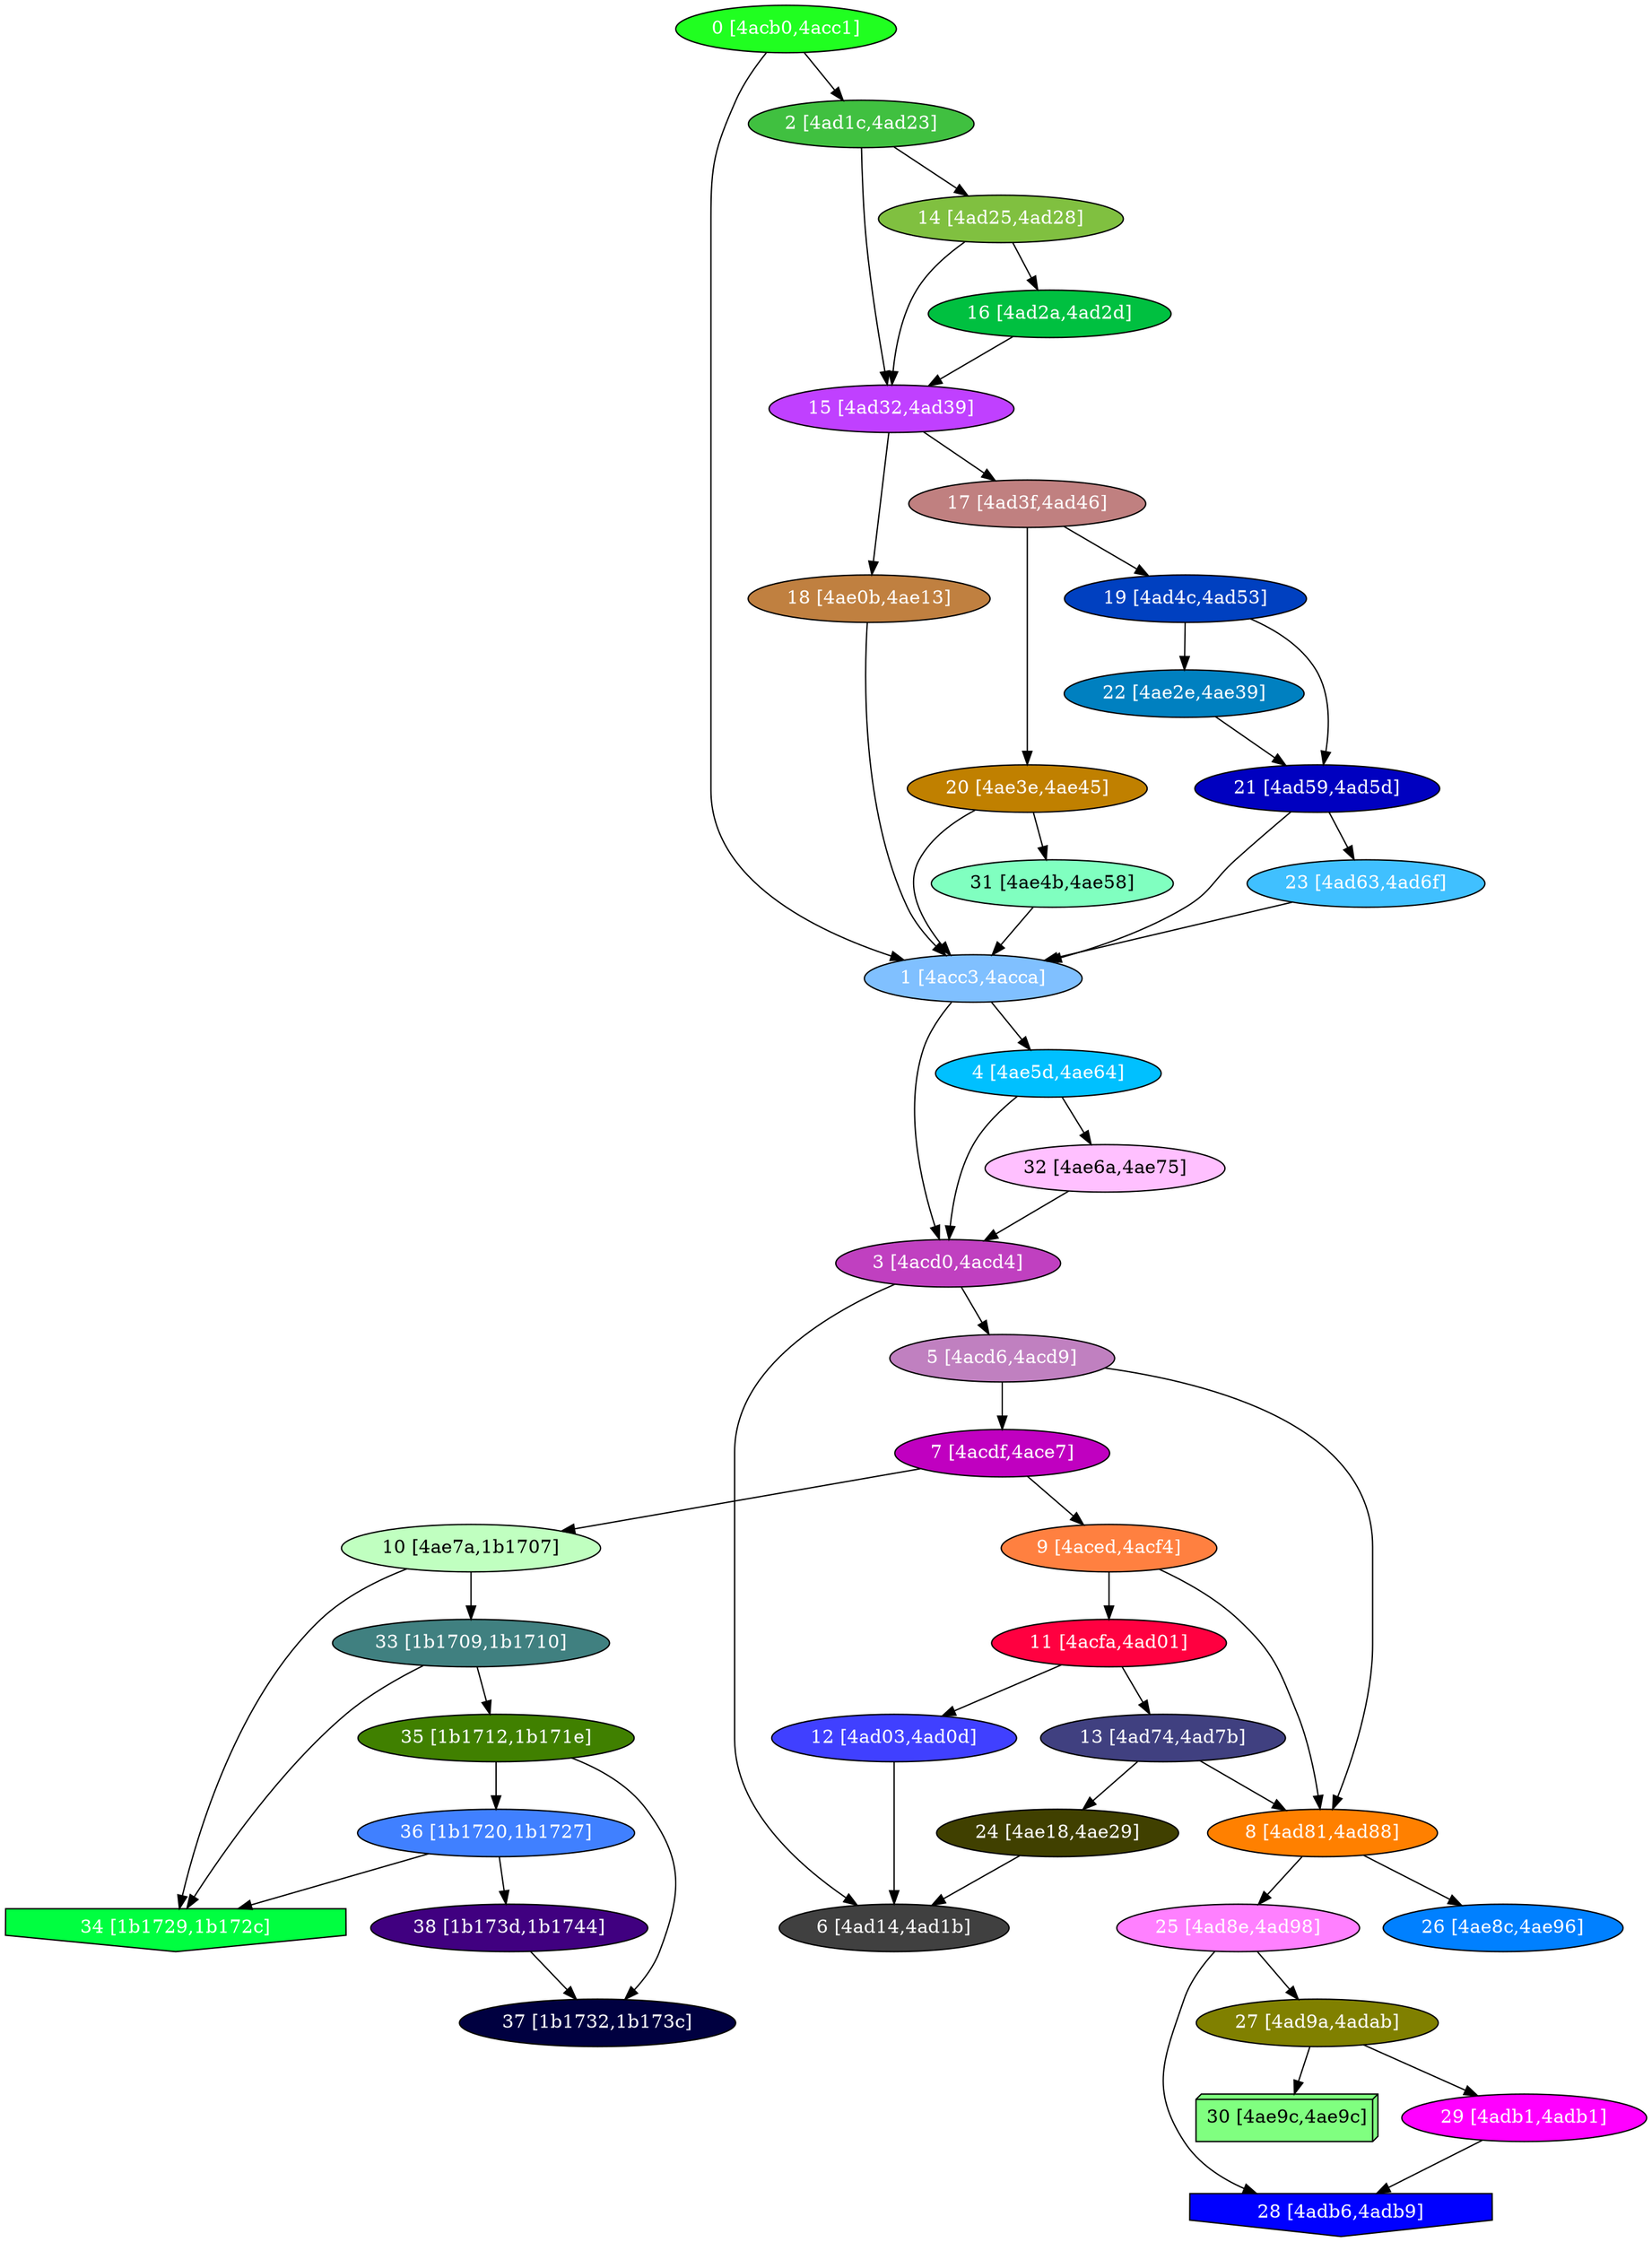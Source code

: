 diGraph libnss3{
	libnss3_0  [style=filled fillcolor="#20FF20" fontcolor="#ffffff" shape=oval label="0 [4acb0,4acc1]"]
	libnss3_1  [style=filled fillcolor="#80C0FF" fontcolor="#ffffff" shape=oval label="1 [4acc3,4acca]"]
	libnss3_2  [style=filled fillcolor="#40C040" fontcolor="#ffffff" shape=oval label="2 [4ad1c,4ad23]"]
	libnss3_3  [style=filled fillcolor="#C040C0" fontcolor="#ffffff" shape=oval label="3 [4acd0,4acd4]"]
	libnss3_4  [style=filled fillcolor="#00C0FF" fontcolor="#ffffff" shape=oval label="4 [4ae5d,4ae64]"]
	libnss3_5  [style=filled fillcolor="#C080C0" fontcolor="#ffffff" shape=oval label="5 [4acd6,4acd9]"]
	libnss3_6  [style=filled fillcolor="#404040" fontcolor="#ffffff" shape=oval label="6 [4ad14,4ad1b]"]
	libnss3_7  [style=filled fillcolor="#C000C0" fontcolor="#ffffff" shape=oval label="7 [4acdf,4ace7]"]
	libnss3_8  [style=filled fillcolor="#FF8000" fontcolor="#ffffff" shape=oval label="8 [4ad81,4ad88]"]
	libnss3_9  [style=filled fillcolor="#FF8040" fontcolor="#ffffff" shape=oval label="9 [4aced,4acf4]"]
	libnss3_a  [style=filled fillcolor="#C0FFC0" fontcolor="#000000" shape=oval label="10 [4ae7a,1b1707]"]
	libnss3_b  [style=filled fillcolor="#FF0040" fontcolor="#ffffff" shape=oval label="11 [4acfa,4ad01]"]
	libnss3_c  [style=filled fillcolor="#4040FF" fontcolor="#ffffff" shape=oval label="12 [4ad03,4ad0d]"]
	libnss3_d  [style=filled fillcolor="#404080" fontcolor="#ffffff" shape=oval label="13 [4ad74,4ad7b]"]
	libnss3_e  [style=filled fillcolor="#80C040" fontcolor="#ffffff" shape=oval label="14 [4ad25,4ad28]"]
	libnss3_f  [style=filled fillcolor="#C040FF" fontcolor="#ffffff" shape=oval label="15 [4ad32,4ad39]"]
	libnss3_10  [style=filled fillcolor="#00C040" fontcolor="#ffffff" shape=oval label="16 [4ad2a,4ad2d]"]
	libnss3_11  [style=filled fillcolor="#C08080" fontcolor="#ffffff" shape=oval label="17 [4ad3f,4ad46]"]
	libnss3_12  [style=filled fillcolor="#C08040" fontcolor="#ffffff" shape=oval label="18 [4ae0b,4ae13]"]
	libnss3_13  [style=filled fillcolor="#0040C0" fontcolor="#ffffff" shape=oval label="19 [4ad4c,4ad53]"]
	libnss3_14  [style=filled fillcolor="#C08000" fontcolor="#ffffff" shape=oval label="20 [4ae3e,4ae45]"]
	libnss3_15  [style=filled fillcolor="#0000C0" fontcolor="#ffffff" shape=oval label="21 [4ad59,4ad5d]"]
	libnss3_16  [style=filled fillcolor="#0080C0" fontcolor="#ffffff" shape=oval label="22 [4ae2e,4ae39]"]
	libnss3_17  [style=filled fillcolor="#40C0FF" fontcolor="#ffffff" shape=oval label="23 [4ad63,4ad6f]"]
	libnss3_18  [style=filled fillcolor="#404000" fontcolor="#ffffff" shape=oval label="24 [4ae18,4ae29]"]
	libnss3_19  [style=filled fillcolor="#FF80FF" fontcolor="#ffffff" shape=oval label="25 [4ad8e,4ad98]"]
	libnss3_1a  [style=filled fillcolor="#0080FF" fontcolor="#ffffff" shape=oval label="26 [4ae8c,4ae96]"]
	libnss3_1b  [style=filled fillcolor="#808000" fontcolor="#ffffff" shape=oval label="27 [4ad9a,4adab]"]
	libnss3_1c  [style=filled fillcolor="#0000FF" fontcolor="#ffffff" shape=invhouse label="28 [4adb6,4adb9]"]
	libnss3_1d  [style=filled fillcolor="#FF00FF" fontcolor="#ffffff" shape=oval label="29 [4adb1,4adb1]"]
	libnss3_1e  [style=filled fillcolor="#80FF80" fontcolor="#000000" shape=box3d label="30 [4ae9c,4ae9c]"]
	libnss3_1f  [style=filled fillcolor="#80FFC0" fontcolor="#000000" shape=oval label="31 [4ae4b,4ae58]"]
	libnss3_20  [style=filled fillcolor="#FFC0FF" fontcolor="#000000" shape=oval label="32 [4ae6a,4ae75]"]
	libnss3_21  [style=filled fillcolor="#408080" fontcolor="#ffffff" shape=oval label="33 [1b1709,1b1710]"]
	libnss3_22  [style=filled fillcolor="#00FF40" fontcolor="#ffffff" shape=invhouse label="34 [1b1729,1b172c]"]
	libnss3_23  [style=filled fillcolor="#408000" fontcolor="#ffffff" shape=oval label="35 [1b1712,1b171e]"]
	libnss3_24  [style=filled fillcolor="#4080FF" fontcolor="#ffffff" shape=oval label="36 [1b1720,1b1727]"]
	libnss3_25  [style=filled fillcolor="#000040" fontcolor="#ffffff" shape=oval label="37 [1b1732,1b173c]"]
	libnss3_26  [style=filled fillcolor="#400080" fontcolor="#ffffff" shape=oval label="38 [1b173d,1b1744]"]

	libnss3_0 -> libnss3_1
	libnss3_0 -> libnss3_2
	libnss3_1 -> libnss3_3
	libnss3_1 -> libnss3_4
	libnss3_2 -> libnss3_e
	libnss3_2 -> libnss3_f
	libnss3_3 -> libnss3_5
	libnss3_3 -> libnss3_6
	libnss3_4 -> libnss3_3
	libnss3_4 -> libnss3_20
	libnss3_5 -> libnss3_7
	libnss3_5 -> libnss3_8
	libnss3_7 -> libnss3_9
	libnss3_7 -> libnss3_a
	libnss3_8 -> libnss3_19
	libnss3_8 -> libnss3_1a
	libnss3_9 -> libnss3_8
	libnss3_9 -> libnss3_b
	libnss3_a -> libnss3_21
	libnss3_a -> libnss3_22
	libnss3_b -> libnss3_c
	libnss3_b -> libnss3_d
	libnss3_c -> libnss3_6
	libnss3_d -> libnss3_8
	libnss3_d -> libnss3_18
	libnss3_e -> libnss3_f
	libnss3_e -> libnss3_10
	libnss3_f -> libnss3_11
	libnss3_f -> libnss3_12
	libnss3_10 -> libnss3_f
	libnss3_11 -> libnss3_13
	libnss3_11 -> libnss3_14
	libnss3_12 -> libnss3_1
	libnss3_13 -> libnss3_15
	libnss3_13 -> libnss3_16
	libnss3_14 -> libnss3_1
	libnss3_14 -> libnss3_1f
	libnss3_15 -> libnss3_1
	libnss3_15 -> libnss3_17
	libnss3_16 -> libnss3_15
	libnss3_17 -> libnss3_1
	libnss3_18 -> libnss3_6
	libnss3_19 -> libnss3_1b
	libnss3_19 -> libnss3_1c
	libnss3_1b -> libnss3_1d
	libnss3_1b -> libnss3_1e
	libnss3_1d -> libnss3_1c
	libnss3_1f -> libnss3_1
	libnss3_20 -> libnss3_3
	libnss3_21 -> libnss3_22
	libnss3_21 -> libnss3_23
	libnss3_23 -> libnss3_24
	libnss3_23 -> libnss3_25
	libnss3_24 -> libnss3_22
	libnss3_24 -> libnss3_26
	libnss3_26 -> libnss3_25
}